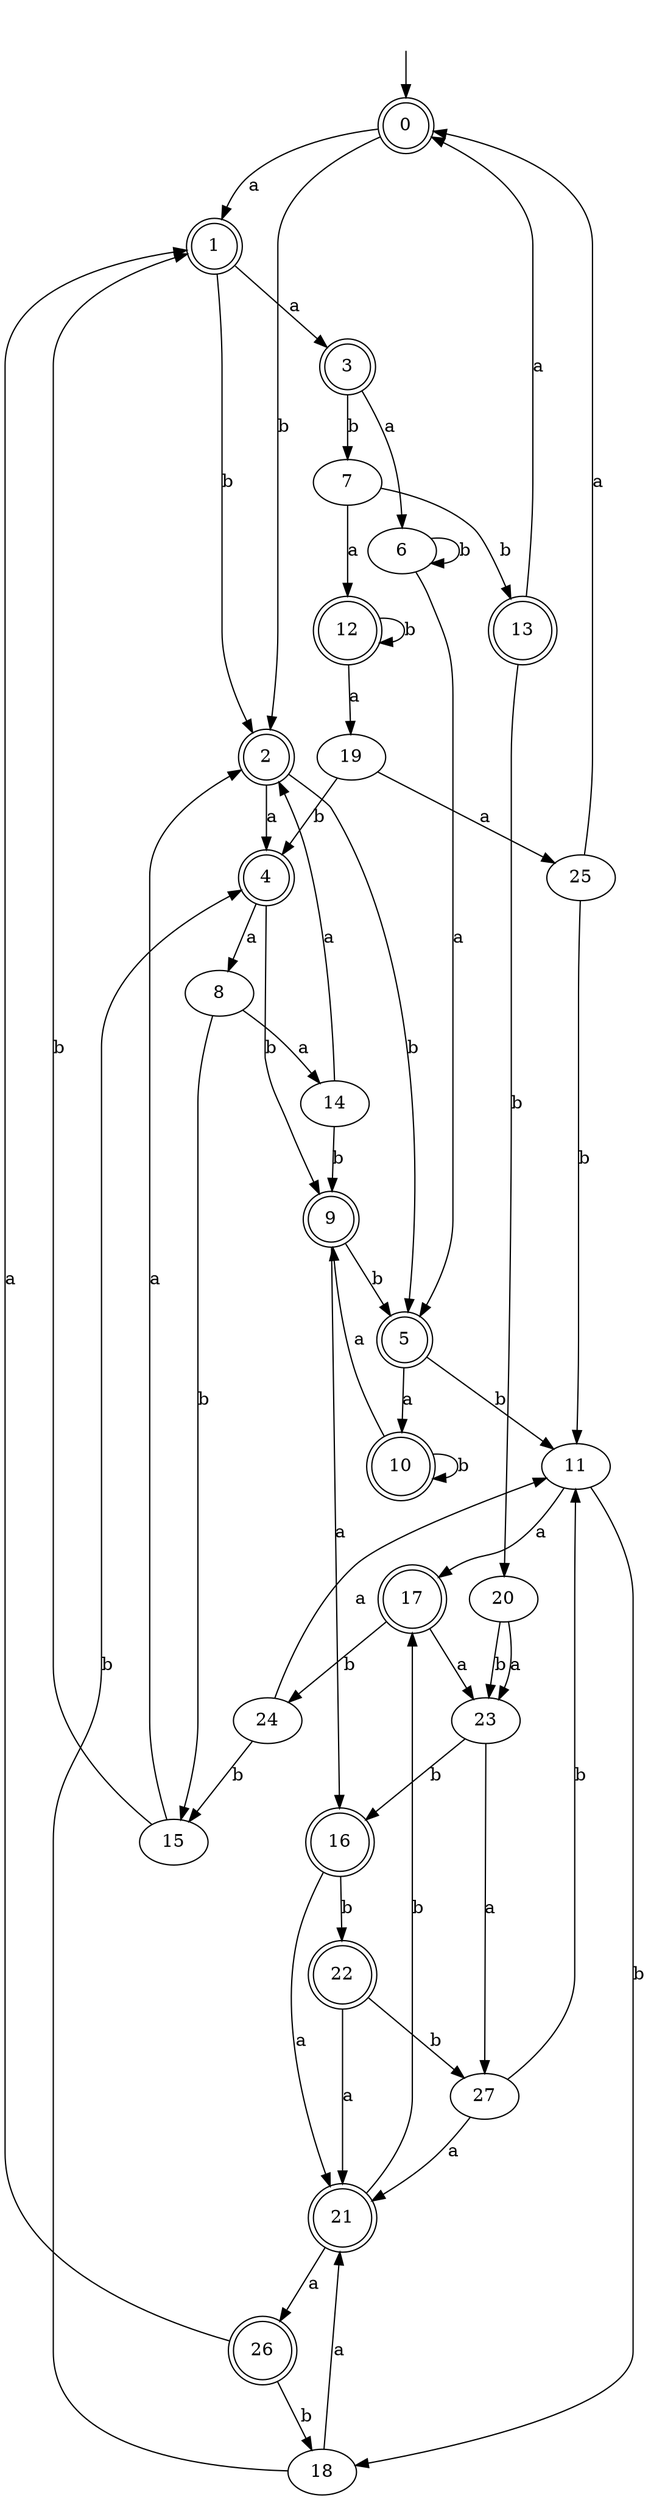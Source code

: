 digraph RandomDFA {
  __start0 [label="", shape=none];
  __start0 -> 0 [label=""];
  0 [shape=circle] [shape=doublecircle]
  0 -> 1 [label="a"]
  0 -> 2 [label="b"]
  1 [shape=doublecircle]
  1 -> 3 [label="a"]
  1 -> 2 [label="b"]
  2 [shape=doublecircle]
  2 -> 4 [label="a"]
  2 -> 5 [label="b"]
  3 [shape=doublecircle]
  3 -> 6 [label="a"]
  3 -> 7 [label="b"]
  4 [shape=doublecircle]
  4 -> 8 [label="a"]
  4 -> 9 [label="b"]
  5 [shape=doublecircle]
  5 -> 10 [label="a"]
  5 -> 11 [label="b"]
  6
  6 -> 5 [label="a"]
  6 -> 6 [label="b"]
  7
  7 -> 12 [label="a"]
  7 -> 13 [label="b"]
  8
  8 -> 14 [label="a"]
  8 -> 15 [label="b"]
  9 [shape=doublecircle]
  9 -> 16 [label="a"]
  9 -> 5 [label="b"]
  10 [shape=doublecircle]
  10 -> 9 [label="a"]
  10 -> 10 [label="b"]
  11
  11 -> 17 [label="a"]
  11 -> 18 [label="b"]
  12 [shape=doublecircle]
  12 -> 19 [label="a"]
  12 -> 12 [label="b"]
  13 [shape=doublecircle]
  13 -> 0 [label="a"]
  13 -> 20 [label="b"]
  14
  14 -> 2 [label="a"]
  14 -> 9 [label="b"]
  15
  15 -> 2 [label="a"]
  15 -> 1 [label="b"]
  16 [shape=doublecircle]
  16 -> 21 [label="a"]
  16 -> 22 [label="b"]
  17 [shape=doublecircle]
  17 -> 23 [label="a"]
  17 -> 24 [label="b"]
  18
  18 -> 21 [label="a"]
  18 -> 4 [label="b"]
  19
  19 -> 25 [label="a"]
  19 -> 4 [label="b"]
  20
  20 -> 23 [label="a"]
  20 -> 23 [label="b"]
  21 [shape=doublecircle]
  21 -> 26 [label="a"]
  21 -> 17 [label="b"]
  22 [shape=doublecircle]
  22 -> 21 [label="a"]
  22 -> 27 [label="b"]
  23
  23 -> 27 [label="a"]
  23 -> 16 [label="b"]
  24
  24 -> 11 [label="a"]
  24 -> 15 [label="b"]
  25
  25 -> 0 [label="a"]
  25 -> 11 [label="b"]
  26 [shape=doublecircle]
  26 -> 1 [label="a"]
  26 -> 18 [label="b"]
  27
  27 -> 21 [label="a"]
  27 -> 11 [label="b"]
}

